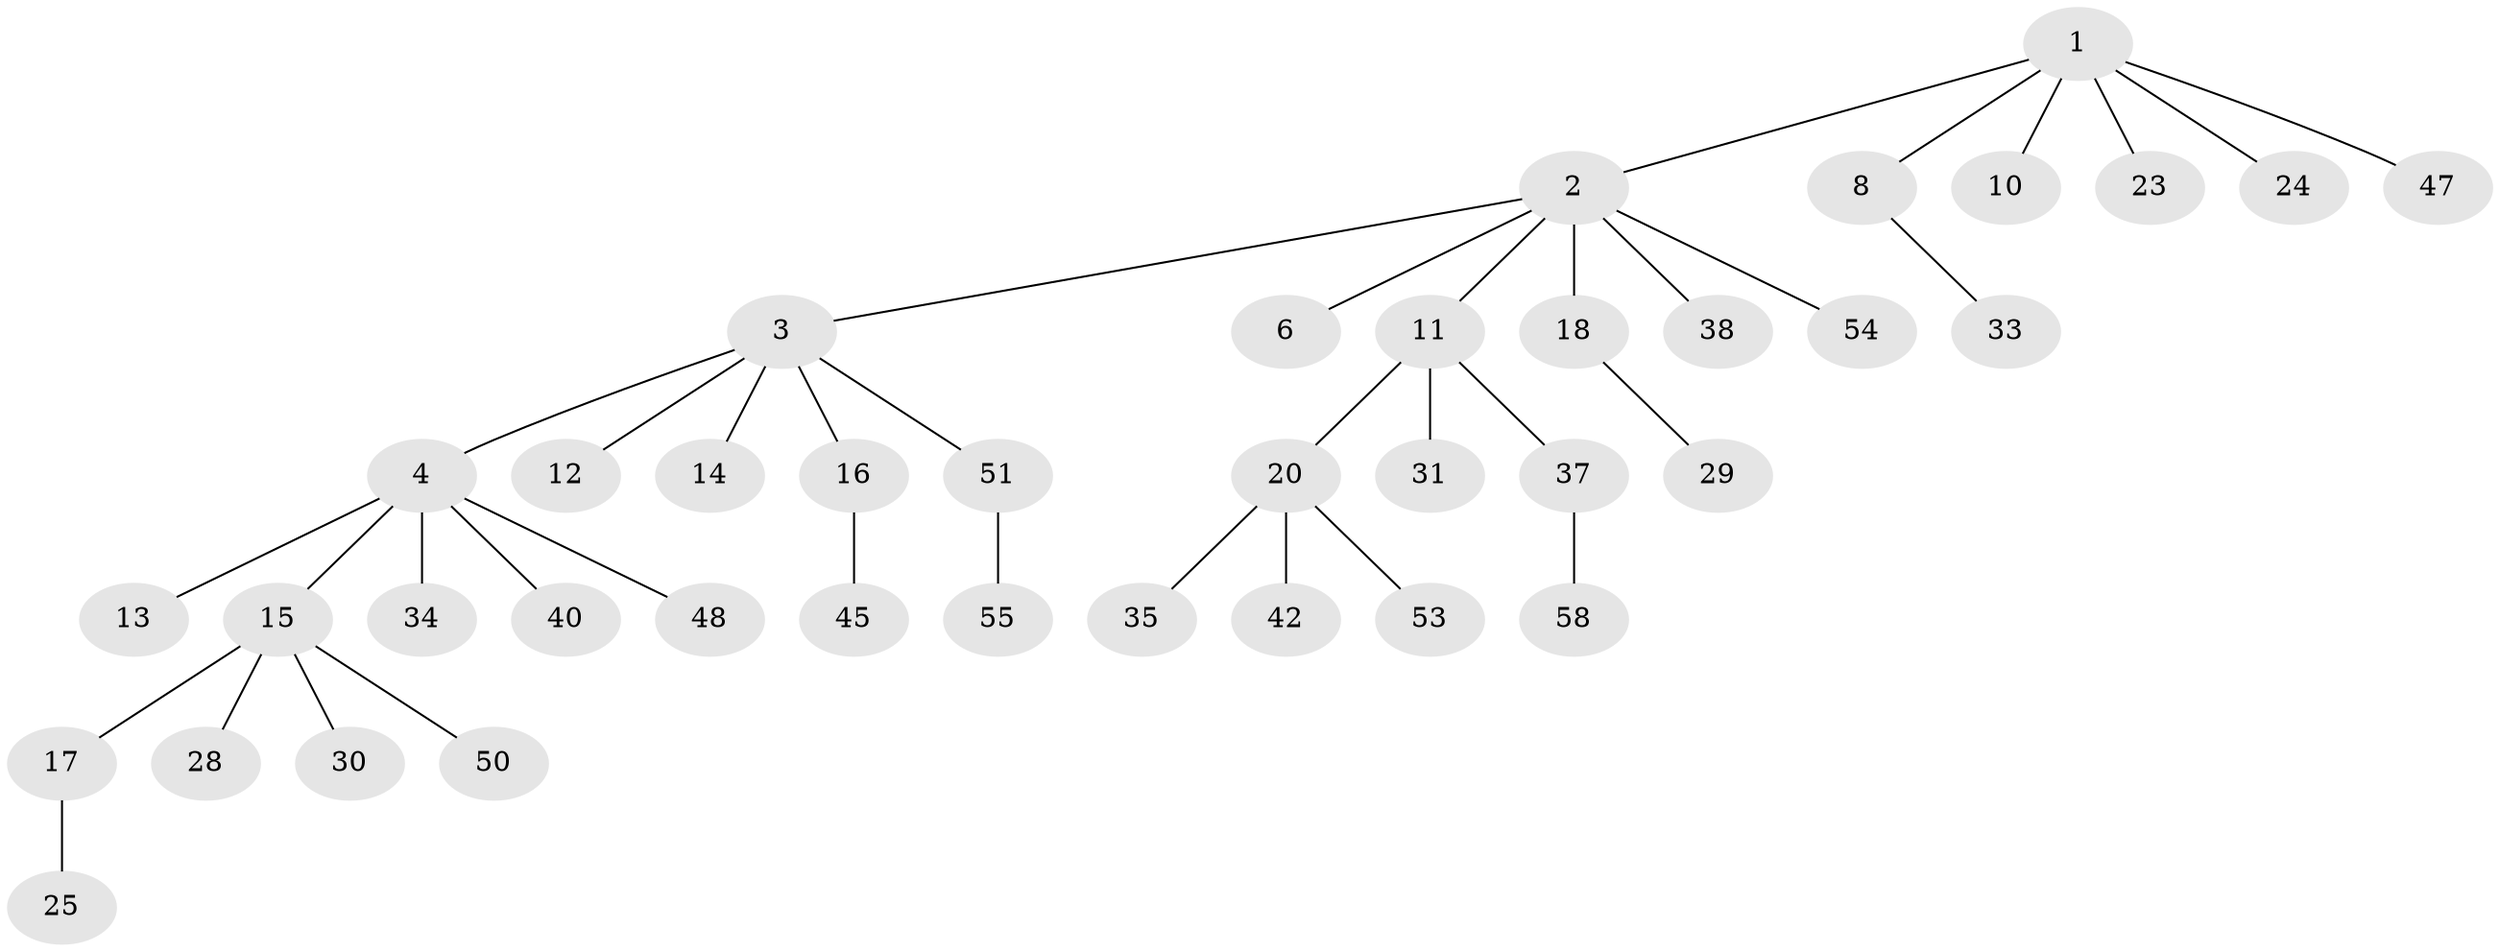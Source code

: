// Generated by graph-tools (version 1.1) at 2025/52/02/27/25 19:52:09]
// undirected, 39 vertices, 38 edges
graph export_dot {
graph [start="1"]
  node [color=gray90,style=filled];
  1 [super="+21"];
  2 [super="+9"];
  3 [super="+7"];
  4 [super="+5"];
  6 [super="+26"];
  8 [super="+46"];
  10 [super="+39"];
  11 [super="+27"];
  12 [super="+56"];
  13;
  14;
  15 [super="+22"];
  16 [super="+19"];
  17;
  18 [super="+41"];
  20 [super="+52"];
  23 [super="+32"];
  24;
  25 [super="+43"];
  28;
  29;
  30 [super="+57"];
  31 [super="+49"];
  33 [super="+36"];
  34;
  35;
  37;
  38;
  40;
  42 [super="+44"];
  45;
  47;
  48;
  50;
  51;
  53;
  54;
  55;
  58;
  1 -- 2;
  1 -- 8;
  1 -- 10;
  1 -- 24;
  1 -- 23;
  1 -- 47;
  2 -- 3;
  2 -- 6;
  2 -- 18;
  2 -- 38;
  2 -- 54;
  2 -- 11;
  3 -- 4;
  3 -- 16;
  3 -- 51;
  3 -- 12;
  3 -- 14;
  4 -- 13;
  4 -- 48;
  4 -- 40;
  4 -- 34;
  4 -- 15;
  8 -- 33;
  11 -- 20;
  11 -- 31;
  11 -- 37;
  15 -- 17;
  15 -- 28;
  15 -- 30;
  15 -- 50;
  16 -- 45;
  17 -- 25;
  18 -- 29;
  20 -- 35;
  20 -- 42;
  20 -- 53;
  37 -- 58;
  51 -- 55;
}
